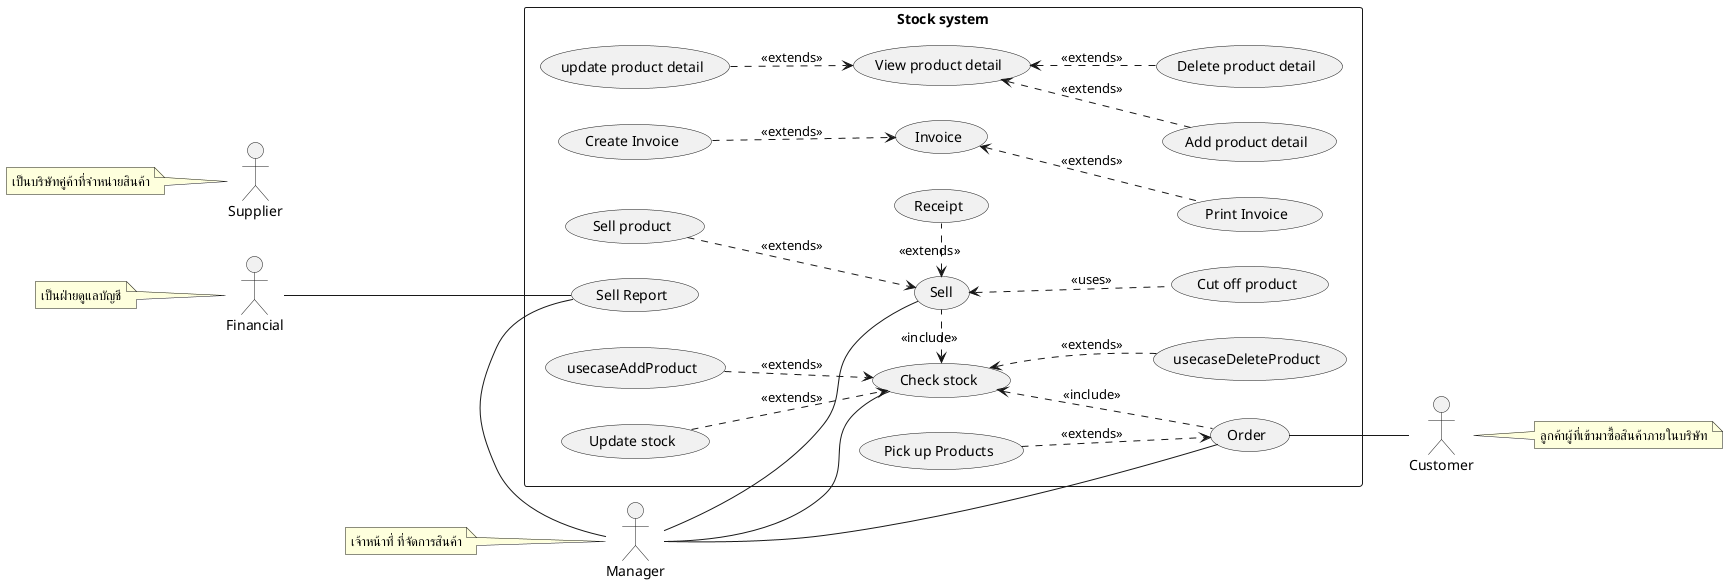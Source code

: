 @startuml
'https://plantuml.com/sequence-diagram
left to right direction

' =================== Customer ===================
' role - ผู้ที่เข้ามาเพื่อซื้อสินค้าภายในบริษัท
' duty - ทำให้เกิดการซื้อขายสินค้า
actor Customer as actorCustomer
note right of actorCustomer : ลูกค้าผู้ที่เข้ามาซื้อสินค้าภายในบริษัท
' =================== Manager ===================
' role - เจ้าหน้าที่ ที่จัดการสินค้า ให้คงคลังสินค้าอยู่เสมอ
' duty - บริหารจัดการ stock สินค้า ทั้งการจำหน่ายออก และการรับสินค้ารวมถึงการ
' ออกใบสั่งของ การเช็คสินค้าและการทำรายงานต่างๆ
actor Manager as actorManager
note left of actorManager : เจ้าหน้าที่ ที่จัดการสินค้า
' =================== Supplier ===================
' role - เป็นบริษัทคู่ค้าที่จำหน่ายสินค้าหรือวัตถุดิบให้กับบริษัท
' duty - ขายและจัดส่งสินค้าตามใบสั่งของ
actor Supplier as actorSupplier
note left of actorSupplier : เป็นบริษัทคู่ค้าที่จำหน่ายสินค้า
' =================== Financial ===================
' role - เป็นฝ่ายดูแลบัญชีและการเงินของบริษัท
' duty - รับข้อมูลการซื้อและขายสินค้า
actor Financial as actorFinancial
note left of actorFinancial : เป็นฝ่ายดูแลบัญชี

' =================== Stock System ===================
rectangle "Stock system" as stockSystem {

' ================ Selling ================
    ' กระบวนการขายสินค้า
    usecase (Sell) as (usecaseSell)
'    การขายสินค้า
    usecase (Sell product) as (usecaseSellProduct)
'    การตรวจสอบยอดสินค้า

'    ตัดยอดสอนค้า
    usecase (Cut off product) as (usecaseCutOffProduct)
'    ออกใบเสร็จ
    usecase (Receipt) as (usecaseReceipt)

' ================ Ordering ================
'    การสั่งซื้อสินค้า
    usecase (Order) as (usecaseOrder)
'    การลงรับสินค้า
    usecase (Pick up Products) as (usecasePickUpProduct)
'    ปรับปรุงยอดสินค้า


' ================ Product ================
'    การสั่งซื้อสินค้า
    usecase (View product detail) as (usecaseProductDetail)
    usecase (Add product detail) as (usecaseAddProductDetail)
    usecase (update product detail) as (usecaseUpdateProductDetail)
    usecase (Delete product detail) as (usecaseDeleteProductDetail)

    usecase (Check stock) as (usecaseCheckStock)
    usecase (Update stock) as (usecaseUpdateStock)

        (usecaseProductDetail) <.. (usecaseAddProductDetail)  : <<extends>>
       (usecaseUpdateProductDetail) ..> (usecaseProductDetail) : <<extends>>
        (usecaseProductDetail) <.. (usecaseDeleteProductDetail)  : <<extends>>

' ================ Reporting ================
'   การทำรายงาน
    usecase (Sell Report) as (usecaseSellReport)

' ================ Invoice ================
'   คลัง
    usecase (Invoice) as (usecaseInvoice)
    usecase (Create Invoice) as (usecaseCreateInvoice)
    usecase (Print Invoice) as (usecasePrintInvoice)



'    ===================== Associate Flow =====================

'    ================ actor - usecase Flow ================
'   ความสัมพันธ์ระหว่าง actor และ usecase ในส่วนของการขาย
    actorManager -- (usecaseSell)

'  ===  ความสัมพันธ์ระหว่าง actor และ usecase ในส่วนของการสั่งซื้อสินค้า ===
    actorManager -left- (usecaseOrder)
    (usecaseOrder) -- actorCustomer

'  ===  ความสัมพันธ์ระหว่าง actor และ usecase ในส่วนของการสออกรายงาน ===
    actorManager --- (usecaseSellReport)
    actorFinancial --- (usecaseSellReport)

    actorManager -- (usecaseCheckStock)

'    ================ usecase - usecase Flow ================

'    การขายสินค้า เป็นส่วนหนึ่งของกระบวนการขายสินค้า
    (usecaseSellProduct) ..> (usecaseSell) : <<extends>>
'    ตรวจสอบยอดสินค้า เป็นส่วนหนึ่งของกระบวนการขายสินค้า
    (usecaseCheckStock) <.right. (usecaseSell) : <<include>>
    '    การตัดยอดสินค้า เป็นส่วนหนึ่งของกระบวนการขายสินค้า
    (usecaseSell) <.. (usecaseCutOffProduct)  : <<uses>>

'   การออกใบเสร็จ เป็นส่วนหนึ่งของกระบวนการขายสินค้า
    (usecaseReceipt) .left.> (usecaseSell) : <<extends>>


'   การลงรับสินค้า เป็นส่วนหนึ่งของกระบวนการสั่งซื้อสินค้า
    (usecasePickUpProduct) ..> (usecaseOrder) : <<extends>>

'   การปรับปรุงยอดสินค้า เป็นส่วนหนึ่งของกระบวนการสั่งซื้อสินค้า
   (usecaseCheckStock) <.. (usecaseOrder) : <<include>>

' ================ Product ================
    (usecaseAddProduct) ..> (usecaseCheckStock) : <<extends>>
    (usecaseUpdateStock) ..> (usecaseCheckStock) : <<extends>>
    (usecaseCheckStock) <.. (usecaseDeleteProduct) : <<extends>>

 ' ================ Invoice ================
    (usecaseCreateInvoice) ..> (usecaseInvoice) : <<extends>>
    (usecaseInvoice)  <..   (usecasePrintInvoice): <<extends>>
 }

@enduml